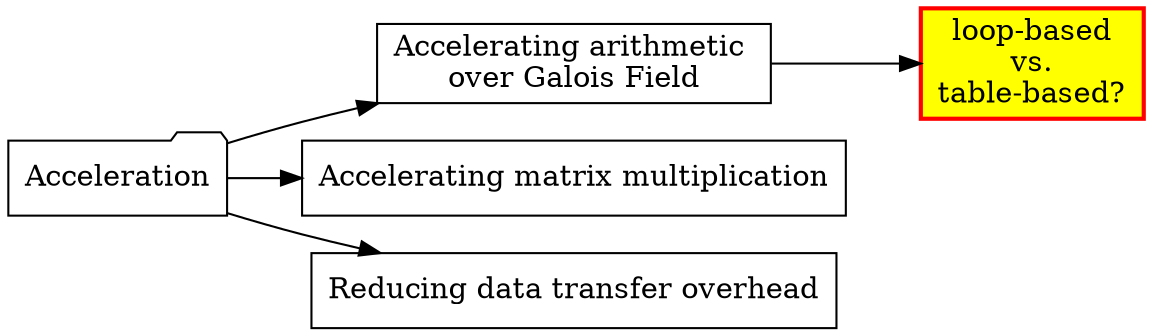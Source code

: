 digraph roadmap
{
  rankdir = LR;
  node[shape=box];
  root
	[
	label="Acceleration"
	shape=folder
	];
  galois
	[
	label="Accelerating arithmetic \nover Galois Field";
  ]
	LBvsTB
	[
	label="loop-based\nvs.\ntable-based?";
  style="filled, setlinewidth(2)";
  fillcolor=yellow;
  color=red;
  fontcolor=black;
  ]
	mm
	[
	label="Accelerating matrix multiplication"
	]
	comm
	[
	label="Reducing data transfer overhead"
	]
	root -> galois;
  galois -> LBvsTB;
  root -> mm;
  root -> comm;
}
